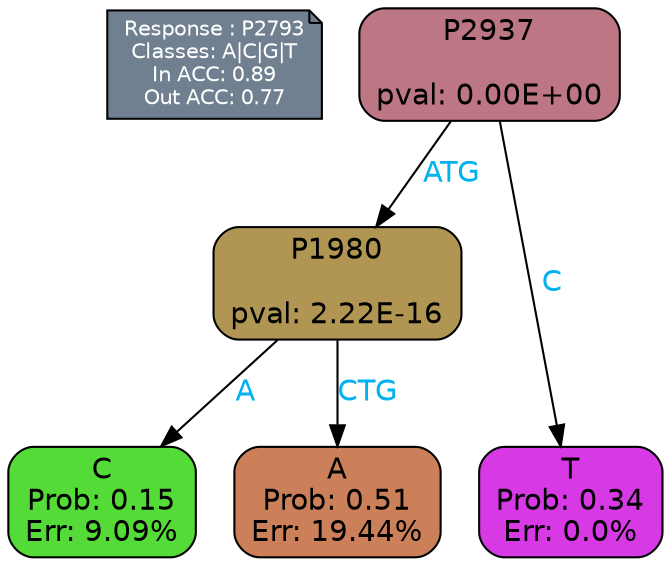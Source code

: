 digraph Tree {
node [shape=box, style="filled, rounded", color="black", fontname=helvetica] ;
graph [ranksep=equally, splines=polylines, bgcolor=transparent, dpi=600] ;
edge [fontname=helvetica] ;
LEGEND [label="Response : P2793
Classes: A|C|G|T
In ACC: 0.89
Out ACC: 0.77
",shape=note,align=left,style=filled,fillcolor="slategray",fontcolor="white",fontsize=10];1 [label="P2937

pval: 0.00E+00", fillcolor="#bd7684"] ;
2 [label="P1980

pval: 2.22E-16", fillcolor="#b09652"] ;
3 [label="C
Prob: 0.15
Err: 9.09%", fillcolor="#55db38"] ;
4 [label="A
Prob: 0.51
Err: 19.44%", fillcolor="#cc805a"] ;
5 [label="T
Prob: 0.34
Err: 0.0%", fillcolor="#d739e5"] ;
1 -> 2 [label="ATG",fontcolor=deepskyblue2] ;
1 -> 5 [label="C",fontcolor=deepskyblue2] ;
2 -> 3 [label="A",fontcolor=deepskyblue2] ;
2 -> 4 [label="CTG",fontcolor=deepskyblue2] ;
{rank = same; 3;4;5;}{rank = same; LEGEND;1;}}